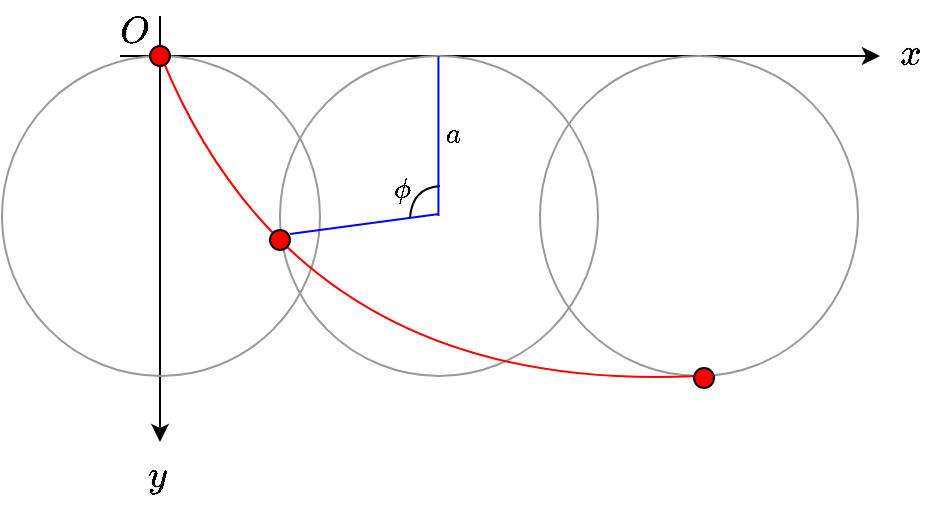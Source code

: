 <mxfile version="28.0.6">
  <diagram id="dtJKpejFdRmGHsF3G4DT" name="ページ1">
    <mxGraphModel dx="611" dy="413" grid="0" gridSize="10" guides="0" tooltips="1" connect="0" arrows="0" fold="1" page="1" pageScale="1" pageWidth="850" pageHeight="500" math="1" shadow="0">
      <root>
        <mxCell id="0" />
        <mxCell id="1" parent="0" />
        <mxCell id="ERWgcZw_sCh6tIVkvnhN-17" value="" style="endArrow=none;html=1;rounded=0;curved=1;" edge="1" parent="1">
          <mxGeometry width="50" height="50" relative="1" as="geometry">
            <mxPoint x="245" y="121" as="sourcePoint" />
            <mxPoint x="260" y="105" as="targetPoint" />
            <Array as="points">
              <mxPoint x="246" y="106" />
            </Array>
          </mxGeometry>
        </mxCell>
        <mxCell id="ERWgcZw_sCh6tIVkvnhN-1" value="" style="endArrow=classic;html=1;rounded=0;" edge="1" parent="1">
          <mxGeometry width="50" height="50" relative="1" as="geometry">
            <mxPoint x="100" y="40" as="sourcePoint" />
            <mxPoint x="480" y="40" as="targetPoint" />
          </mxGeometry>
        </mxCell>
        <mxCell id="ERWgcZw_sCh6tIVkvnhN-2" value="" style="endArrow=classic;html=1;rounded=0;" edge="1" parent="1">
          <mxGeometry width="50" height="50" relative="1" as="geometry">
            <mxPoint x="120" y="20" as="sourcePoint" />
            <mxPoint x="120" y="233" as="targetPoint" />
          </mxGeometry>
        </mxCell>
        <mxCell id="ERWgcZw_sCh6tIVkvnhN-3" value="" style="ellipse;whiteSpace=wrap;html=1;fillColor=none;strokeColor=#999999;" vertex="1" parent="1">
          <mxGeometry x="41" y="40" width="159" height="160" as="geometry" />
        </mxCell>
        <mxCell id="ERWgcZw_sCh6tIVkvnhN-4" value="" style="ellipse;whiteSpace=wrap;html=1;fillColor=none;strokeColor=#999999;" vertex="1" parent="1">
          <mxGeometry x="180" y="40" width="159" height="160" as="geometry" />
        </mxCell>
        <mxCell id="ERWgcZw_sCh6tIVkvnhN-5" value="" style="ellipse;whiteSpace=wrap;html=1;fillColor=none;strokeColor=#999999;" vertex="1" parent="1">
          <mxGeometry x="310" y="40" width="159" height="160" as="geometry" />
        </mxCell>
        <mxCell id="ERWgcZw_sCh6tIVkvnhN-6" value="" style="endArrow=none;html=1;rounded=0;exitX=0.5;exitY=0;exitDx=0;exitDy=0;entryX=0.5;entryY=1;entryDx=0;entryDy=0;curved=1;strokeColor=#FF0000;" edge="1" parent="1" source="ERWgcZw_sCh6tIVkvnhN-3" target="ERWgcZw_sCh6tIVkvnhN-5">
          <mxGeometry width="50" height="50" relative="1" as="geometry">
            <mxPoint x="310" y="250" as="sourcePoint" />
            <mxPoint x="360" y="200" as="targetPoint" />
            <Array as="points">
              <mxPoint x="190" y="210" />
            </Array>
          </mxGeometry>
        </mxCell>
        <mxCell id="ERWgcZw_sCh6tIVkvnhN-10" value="" style="ellipse;whiteSpace=wrap;html=1;fillColor=#FF0000;" vertex="1" parent="1">
          <mxGeometry x="115" y="35" width="10" height="10" as="geometry" />
        </mxCell>
        <mxCell id="ERWgcZw_sCh6tIVkvnhN-11" value="" style="ellipse;whiteSpace=wrap;html=1;fillColor=#FF0000;" vertex="1" parent="1">
          <mxGeometry x="175" y="127" width="10" height="10" as="geometry" />
        </mxCell>
        <mxCell id="ERWgcZw_sCh6tIVkvnhN-12" value="" style="ellipse;whiteSpace=wrap;html=1;fillColor=#FF0000;" vertex="1" parent="1">
          <mxGeometry x="387" y="196" width="10" height="10" as="geometry" />
        </mxCell>
        <mxCell id="ERWgcZw_sCh6tIVkvnhN-13" value="" style="endArrow=none;html=1;rounded=0;strokeColor=#0000FF;" edge="1" parent="1">
          <mxGeometry width="50" height="50" relative="1" as="geometry">
            <mxPoint x="259.22" y="120" as="sourcePoint" />
            <mxPoint x="259.22" y="40" as="targetPoint" />
          </mxGeometry>
        </mxCell>
        <mxCell id="ERWgcZw_sCh6tIVkvnhN-16" value="" style="endArrow=none;html=1;rounded=0;strokeColor=#0000FF;" edge="1" parent="1">
          <mxGeometry width="50" height="50" relative="1" as="geometry">
            <mxPoint x="185" y="129" as="sourcePoint" />
            <mxPoint x="259.5" y="119" as="targetPoint" />
          </mxGeometry>
        </mxCell>
        <mxCell id="ERWgcZw_sCh6tIVkvnhN-18" value="`\phi`" style="text;html=1;align=center;verticalAlign=middle;whiteSpace=wrap;rounded=0;" vertex="1" parent="1">
          <mxGeometry x="231" y="99" width="20" height="15" as="geometry" />
        </mxCell>
        <mxCell id="ERWgcZw_sCh6tIVkvnhN-19" value="`a`" style="text;html=1;align=center;verticalAlign=middle;whiteSpace=wrap;rounded=0;" vertex="1" parent="1">
          <mxGeometry x="257" y="71" width="20" height="15" as="geometry" />
        </mxCell>
        <mxCell id="ERWgcZw_sCh6tIVkvnhN-21" value="`x`" style="text;html=1;align=center;verticalAlign=middle;whiteSpace=wrap;rounded=0;fontSize=16;" vertex="1" parent="1">
          <mxGeometry x="483" y="24" width="24" height="30" as="geometry" />
        </mxCell>
        <mxCell id="ERWgcZw_sCh6tIVkvnhN-22" value="`y`" style="text;html=1;align=center;verticalAlign=middle;whiteSpace=wrap;rounded=0;fontSize=16;" vertex="1" parent="1">
          <mxGeometry x="107" y="235" width="24" height="30" as="geometry" />
        </mxCell>
        <mxCell id="ERWgcZw_sCh6tIVkvnhN-23" value="`O`" style="text;html=1;align=center;verticalAlign=middle;whiteSpace=wrap;rounded=0;fontSize=16;" vertex="1" parent="1">
          <mxGeometry x="95" y="13" width="24" height="30" as="geometry" />
        </mxCell>
      </root>
    </mxGraphModel>
  </diagram>
</mxfile>
